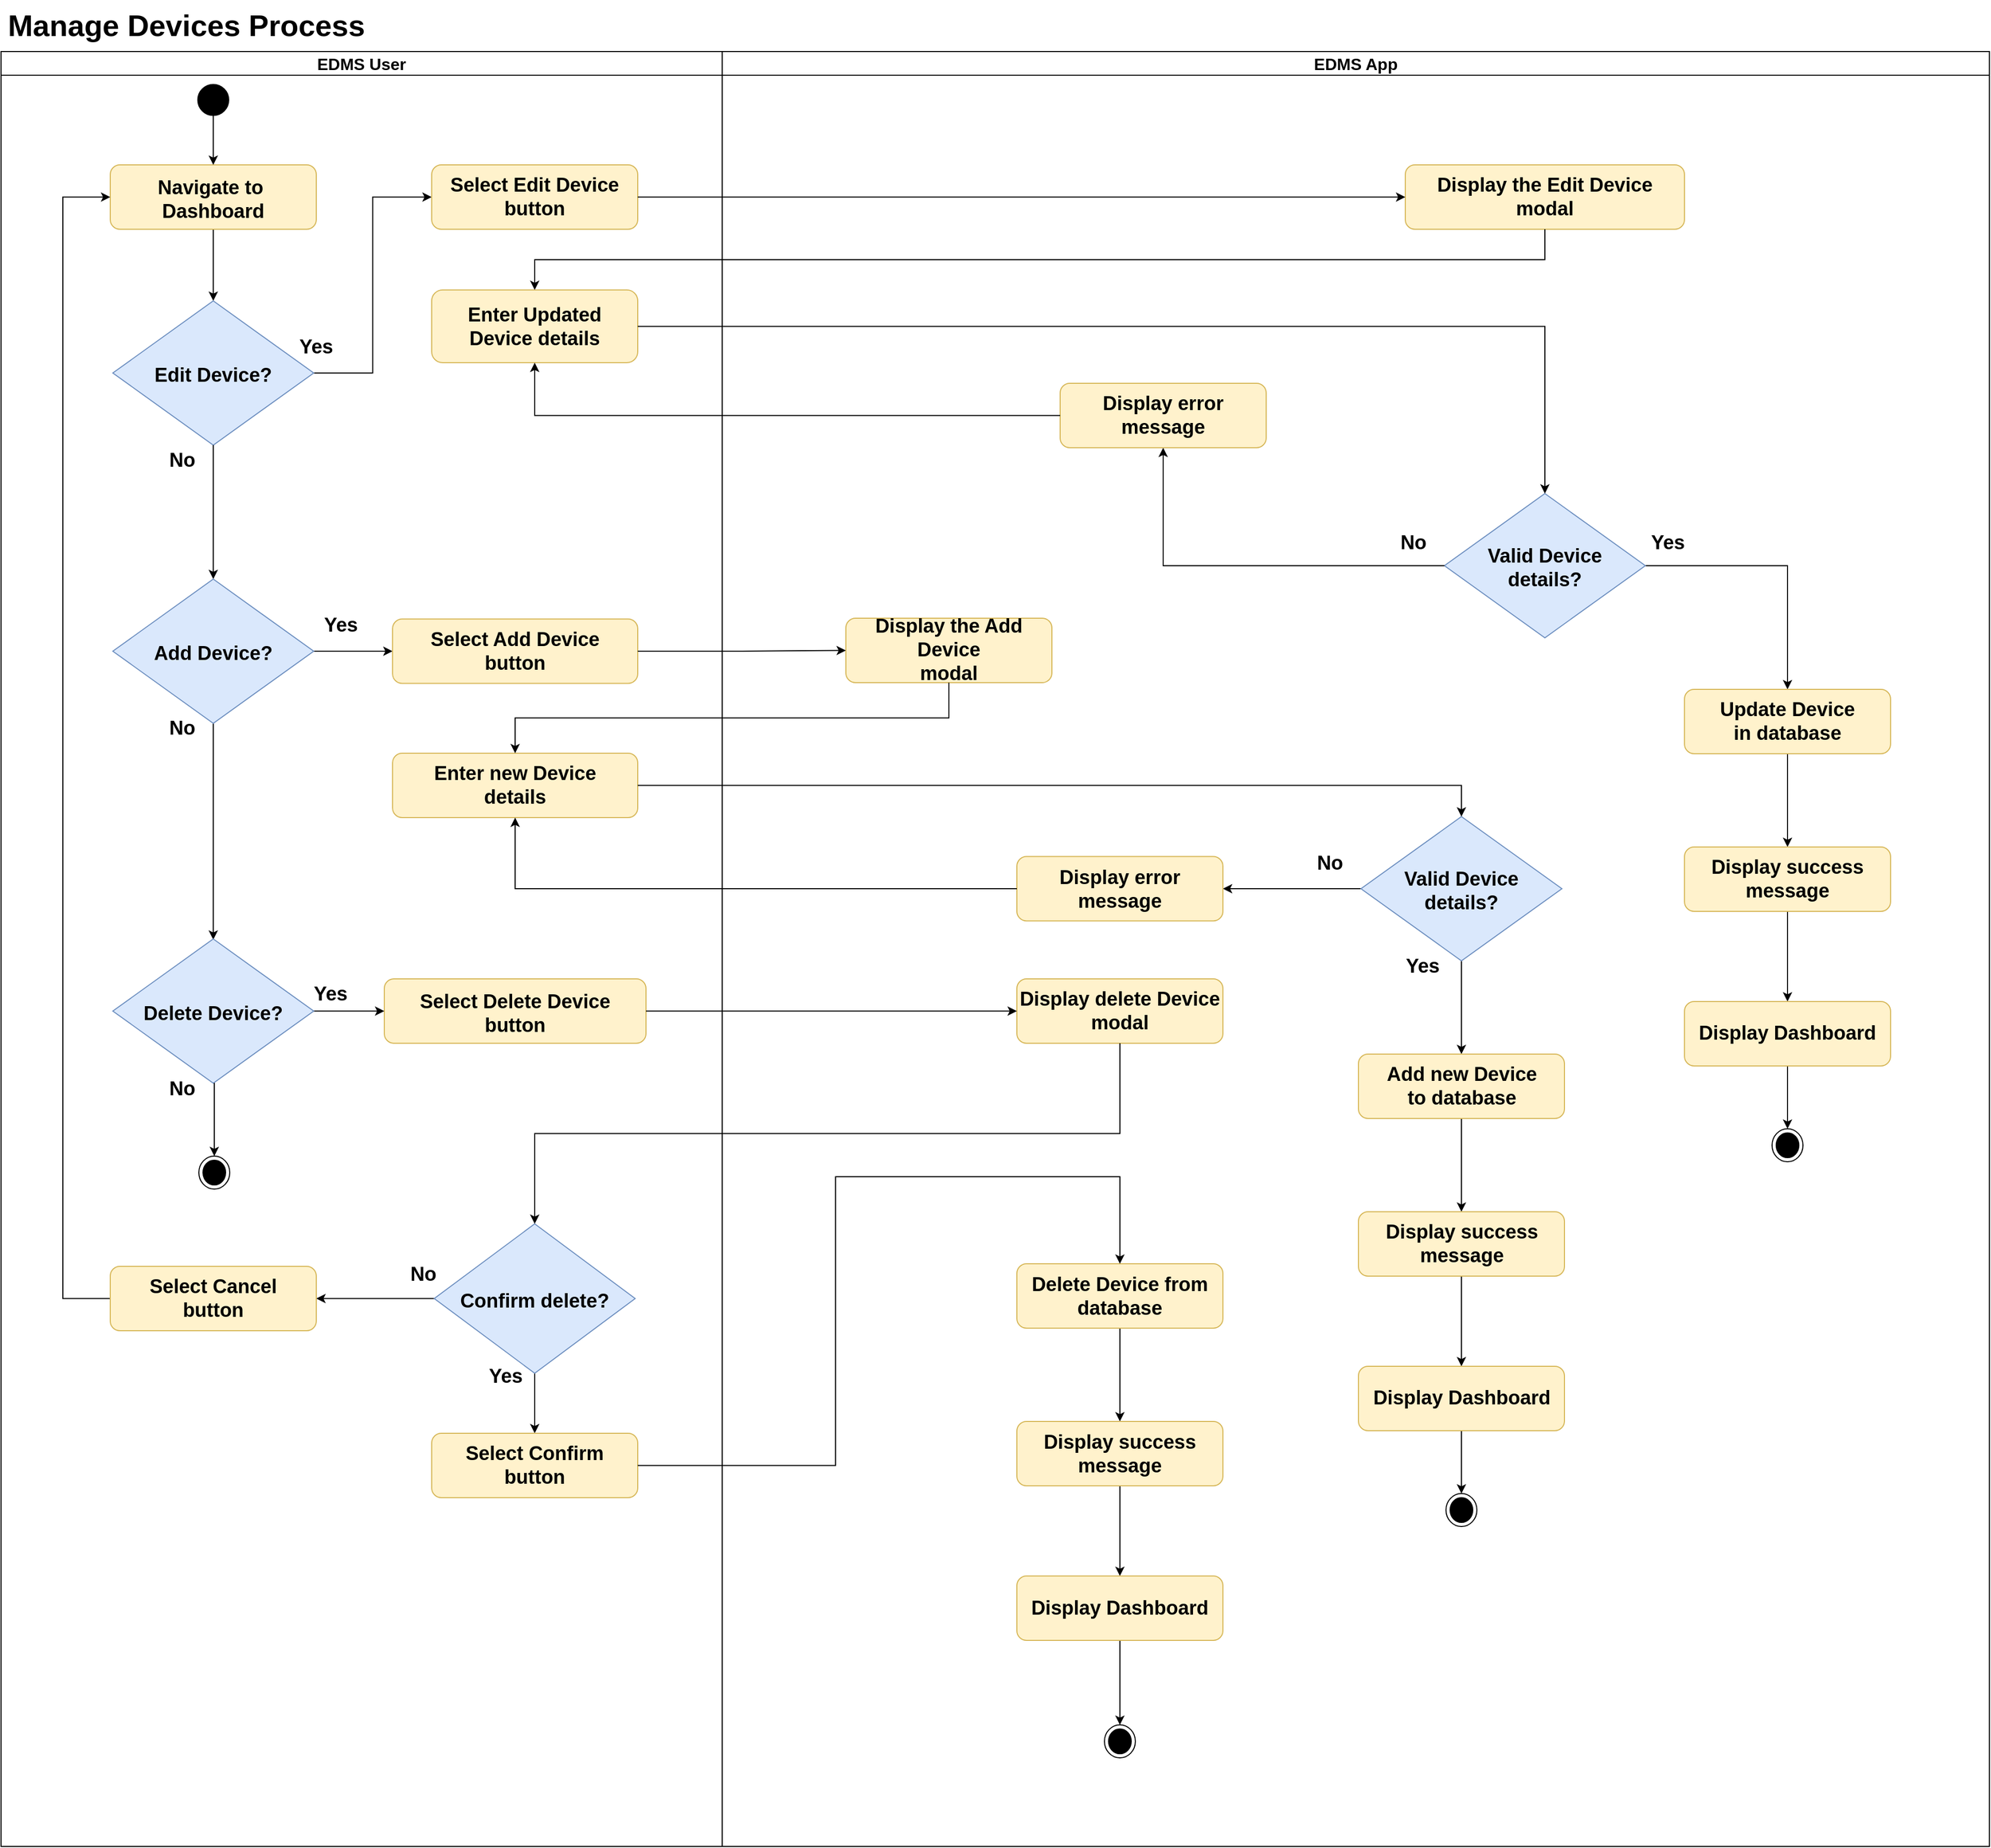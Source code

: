 <mxfile version="24.7.8" pages="2">
  <diagram name="manage_devices" id="ILDC4nfEBjBnQPvJnA1N">
    <mxGraphModel dx="4037" dy="1858" grid="1" gridSize="10" guides="1" tooltips="1" connect="1" arrows="1" fold="1" page="1" pageScale="1" pageWidth="850" pageHeight="1100" math="0" shadow="0">
      <root>
        <mxCell id="0" />
        <mxCell id="1" parent="0" />
        <mxCell id="lIUbMRTAkBy0YjpKBGl3-1" value="EDMS User" style="swimlane;whiteSpace=wrap;fontSize=16;fontStyle=1" parent="1" vertex="1">
          <mxGeometry x="-340" y="128" width="700" height="1742" as="geometry" />
        </mxCell>
        <mxCell id="lIUbMRTAkBy0YjpKBGl3-2" style="edgeStyle=orthogonalEdgeStyle;rounded=0;orthogonalLoop=1;jettySize=auto;html=1;exitX=0.5;exitY=1;exitDx=0;exitDy=0;entryX=0.5;entryY=0;entryDx=0;entryDy=0;fontStyle=1" parent="lIUbMRTAkBy0YjpKBGl3-1" source="lIUbMRTAkBy0YjpKBGl3-3" target="lIUbMRTAkBy0YjpKBGl3-5" edge="1">
          <mxGeometry relative="1" as="geometry" />
        </mxCell>
        <mxCell id="lIUbMRTAkBy0YjpKBGl3-3" value="Navigate to &#xa;Dashboard" style="rounded=1;fontSize=19;fillColor=#fff2cc;strokeColor=#d6b656;fontStyle=1" parent="lIUbMRTAkBy0YjpKBGl3-1" vertex="1">
          <mxGeometry x="106.01" y="110" width="200" height="62.5" as="geometry" />
        </mxCell>
        <mxCell id="lIUbMRTAkBy0YjpKBGl3-4" style="edgeStyle=orthogonalEdgeStyle;rounded=0;orthogonalLoop=1;jettySize=auto;html=1;exitX=1;exitY=0.5;exitDx=0;exitDy=0;entryX=0;entryY=0.5;entryDx=0;entryDy=0;fontStyle=1" parent="lIUbMRTAkBy0YjpKBGl3-1" source="lIUbMRTAkBy0YjpKBGl3-5" target="lIUbMRTAkBy0YjpKBGl3-9" edge="1">
          <mxGeometry relative="1" as="geometry" />
        </mxCell>
        <mxCell id="lIUbMRTAkBy0YjpKBGl3-5" value="Edit Device?" style="rhombus;fontSize=19;fillColor=#dae8fc;strokeColor=#6c8ebf;fontStyle=1" parent="lIUbMRTAkBy0YjpKBGl3-1" vertex="1">
          <mxGeometry x="108.51" y="242" width="195" height="140" as="geometry" />
        </mxCell>
        <mxCell id="lIUbMRTAkBy0YjpKBGl3-6" value="Yes" style="text;html=1;align=center;verticalAlign=middle;whiteSpace=wrap;rounded=0;fontSize=19;fontStyle=1" parent="lIUbMRTAkBy0YjpKBGl3-1" vertex="1">
          <mxGeometry x="276" y="272" width="60" height="30" as="geometry" />
        </mxCell>
        <mxCell id="lIUbMRTAkBy0YjpKBGl3-7" value="Enter Updated&#xa;Device details" style="whiteSpace=wrap;rounded=1;fontSize=19;fillColor=#fff2cc;strokeColor=#d6b656;fontStyle=1" parent="lIUbMRTAkBy0YjpKBGl3-1" vertex="1">
          <mxGeometry x="418" y="231.38" width="200" height="70.62" as="geometry" />
        </mxCell>
        <mxCell id="lIUbMRTAkBy0YjpKBGl3-8" value="No" style="text;html=1;align=center;verticalAlign=middle;whiteSpace=wrap;rounded=0;fontSize=19;fontStyle=1" parent="lIUbMRTAkBy0YjpKBGl3-1" vertex="1">
          <mxGeometry x="146" y="382" width="60" height="30" as="geometry" />
        </mxCell>
        <mxCell id="lIUbMRTAkBy0YjpKBGl3-9" value="Select Edit Device button" style="whiteSpace=wrap;rounded=1;fontSize=19;fillColor=#fff2cc;strokeColor=#d6b656;fontStyle=1" parent="lIUbMRTAkBy0YjpKBGl3-1" vertex="1">
          <mxGeometry x="418" y="110" width="200" height="62.5" as="geometry" />
        </mxCell>
        <mxCell id="lIUbMRTAkBy0YjpKBGl3-10" style="edgeStyle=orthogonalEdgeStyle;rounded=0;orthogonalLoop=1;jettySize=auto;html=1;exitX=0.5;exitY=1;exitDx=0;exitDy=0;entryX=0.5;entryY=0;entryDx=0;entryDy=0;fontStyle=1" parent="lIUbMRTAkBy0YjpKBGl3-1" source="lIUbMRTAkBy0YjpKBGl3-5" target="lIUbMRTAkBy0YjpKBGl3-24" edge="1">
          <mxGeometry relative="1" as="geometry" />
        </mxCell>
        <mxCell id="lIUbMRTAkBy0YjpKBGl3-11" style="edgeStyle=orthogonalEdgeStyle;rounded=0;orthogonalLoop=1;jettySize=auto;html=1;exitX=0.5;exitY=1;exitDx=0;exitDy=0;entryX=0.5;entryY=0;entryDx=0;entryDy=0;fontStyle=1" parent="lIUbMRTAkBy0YjpKBGl3-1" source="lIUbMRTAkBy0YjpKBGl3-13" target="lIUbMRTAkBy0YjpKBGl3-19" edge="1">
          <mxGeometry relative="1" as="geometry">
            <mxPoint x="496" y="966" as="targetPoint" />
          </mxGeometry>
        </mxCell>
        <mxCell id="lIUbMRTAkBy0YjpKBGl3-12" style="edgeStyle=orthogonalEdgeStyle;rounded=0;orthogonalLoop=1;jettySize=auto;html=1;exitX=0;exitY=0.5;exitDx=0;exitDy=0;entryX=1;entryY=0.5;entryDx=0;entryDy=0;" parent="lIUbMRTAkBy0YjpKBGl3-1" source="lIUbMRTAkBy0YjpKBGl3-13" target="lIUbMRTAkBy0YjpKBGl3-21" edge="1">
          <mxGeometry relative="1" as="geometry" />
        </mxCell>
        <mxCell id="lIUbMRTAkBy0YjpKBGl3-13" value="Confirm delete?" style="rhombus;fontSize=19;fillColor=#dae8fc;strokeColor=#6c8ebf;fontStyle=1" parent="lIUbMRTAkBy0YjpKBGl3-1" vertex="1">
          <mxGeometry x="420.5" y="1137.75" width="195" height="145" as="geometry" />
        </mxCell>
        <mxCell id="lIUbMRTAkBy0YjpKBGl3-14" value="Yes" style="text;html=1;strokeColor=none;fillColor=none;align=center;verticalAlign=middle;whiteSpace=wrap;rounded=0;fontSize=19;fontStyle=1" parent="lIUbMRTAkBy0YjpKBGl3-1" vertex="1">
          <mxGeometry x="460" y="1271" width="60" height="30" as="geometry" />
        </mxCell>
        <mxCell id="lIUbMRTAkBy0YjpKBGl3-15" value="No" style="text;html=1;strokeColor=none;fillColor=none;align=center;verticalAlign=middle;whiteSpace=wrap;rounded=0;fontSize=19;fontStyle=1" parent="lIUbMRTAkBy0YjpKBGl3-1" vertex="1">
          <mxGeometry x="380" y="1172" width="60" height="30" as="geometry" />
        </mxCell>
        <mxCell id="lIUbMRTAkBy0YjpKBGl3-16" style="edgeStyle=orthogonalEdgeStyle;rounded=0;orthogonalLoop=1;jettySize=auto;html=1;exitX=0.5;exitY=1;exitDx=0;exitDy=0;entryX=0.5;entryY=0;entryDx=0;entryDy=0;fontStyle=1" parent="lIUbMRTAkBy0YjpKBGl3-1" source="lIUbMRTAkBy0YjpKBGl3-17" target="lIUbMRTAkBy0YjpKBGl3-3" edge="1">
          <mxGeometry relative="1" as="geometry" />
        </mxCell>
        <mxCell id="lIUbMRTAkBy0YjpKBGl3-17" value="" style="ellipse;fillColor=strokeColor;html=1;fontStyle=1" parent="lIUbMRTAkBy0YjpKBGl3-1" vertex="1">
          <mxGeometry x="191" y="32" width="30" height="30" as="geometry" />
        </mxCell>
        <mxCell id="lIUbMRTAkBy0YjpKBGl3-18" value="Select Delete Device&#xa;button" style="rounded=1;fontSize=19;fillColor=#fff2cc;strokeColor=#d6b656;fontStyle=1" parent="lIUbMRTAkBy0YjpKBGl3-1" vertex="1">
          <mxGeometry x="372" y="900" width="254" height="62.5" as="geometry" />
        </mxCell>
        <mxCell id="lIUbMRTAkBy0YjpKBGl3-19" value="Select Confirm button" style="whiteSpace=wrap;rounded=1;fontSize=19;fillColor=#fff2cc;strokeColor=#d6b656;fontStyle=1" parent="lIUbMRTAkBy0YjpKBGl3-1" vertex="1">
          <mxGeometry x="418" y="1341" width="200" height="62.5" as="geometry" />
        </mxCell>
        <mxCell id="lIUbMRTAkBy0YjpKBGl3-20" style="edgeStyle=orthogonalEdgeStyle;rounded=0;orthogonalLoop=1;jettySize=auto;html=1;exitX=0;exitY=0.5;exitDx=0;exitDy=0;entryX=0;entryY=0.5;entryDx=0;entryDy=0;" parent="lIUbMRTAkBy0YjpKBGl3-1" source="lIUbMRTAkBy0YjpKBGl3-21" target="lIUbMRTAkBy0YjpKBGl3-3" edge="1">
          <mxGeometry relative="1" as="geometry">
            <Array as="points">
              <mxPoint x="60" y="1210" />
              <mxPoint x="60" y="142" />
            </Array>
          </mxGeometry>
        </mxCell>
        <mxCell id="lIUbMRTAkBy0YjpKBGl3-21" value="Select Cancel&#xa;button" style="whiteSpace=wrap;rounded=1;fontSize=19;fillColor=#fff2cc;strokeColor=#d6b656;fontStyle=1" parent="lIUbMRTAkBy0YjpKBGl3-1" vertex="1">
          <mxGeometry x="106" y="1179" width="200" height="62.5" as="geometry" />
        </mxCell>
        <mxCell id="lIUbMRTAkBy0YjpKBGl3-22" style="edgeStyle=orthogonalEdgeStyle;rounded=0;orthogonalLoop=1;jettySize=auto;html=1;exitX=0.5;exitY=1;exitDx=0;exitDy=0;" parent="lIUbMRTAkBy0YjpKBGl3-1" source="lIUbMRTAkBy0YjpKBGl3-24" edge="1">
          <mxGeometry relative="1" as="geometry">
            <mxPoint x="206" y="862" as="targetPoint" />
          </mxGeometry>
        </mxCell>
        <mxCell id="lIUbMRTAkBy0YjpKBGl3-23" style="edgeStyle=orthogonalEdgeStyle;rounded=0;orthogonalLoop=1;jettySize=auto;html=1;exitX=1;exitY=0.5;exitDx=0;exitDy=0;" parent="lIUbMRTAkBy0YjpKBGl3-1" source="lIUbMRTAkBy0YjpKBGl3-24" target="lIUbMRTAkBy0YjpKBGl3-27" edge="1">
          <mxGeometry relative="1" as="geometry" />
        </mxCell>
        <mxCell id="lIUbMRTAkBy0YjpKBGl3-24" value="Add Device?" style="rhombus;fontSize=19;fillColor=#dae8fc;strokeColor=#6c8ebf;fontStyle=1" parent="lIUbMRTAkBy0YjpKBGl3-1" vertex="1">
          <mxGeometry x="108.51" y="512" width="195" height="140" as="geometry" />
        </mxCell>
        <mxCell id="lIUbMRTAkBy0YjpKBGl3-25" value="No" style="text;html=1;align=center;verticalAlign=middle;whiteSpace=wrap;rounded=0;fontSize=19;fontStyle=1" parent="lIUbMRTAkBy0YjpKBGl3-1" vertex="1">
          <mxGeometry x="146" y="642" width="60" height="30" as="geometry" />
        </mxCell>
        <mxCell id="lIUbMRTAkBy0YjpKBGl3-26" value="Yes" style="text;html=1;align=center;verticalAlign=middle;whiteSpace=wrap;rounded=0;fontSize=19;fontStyle=1" parent="lIUbMRTAkBy0YjpKBGl3-1" vertex="1">
          <mxGeometry x="300" y="542" width="60" height="30" as="geometry" />
        </mxCell>
        <mxCell id="lIUbMRTAkBy0YjpKBGl3-27" value="Select Add Device&#xa;button" style="whiteSpace=wrap;rounded=1;fontSize=19;fillColor=#fff2cc;strokeColor=#d6b656;fontStyle=1" parent="lIUbMRTAkBy0YjpKBGl3-1" vertex="1">
          <mxGeometry x="380" y="550.75" width="238" height="62.5" as="geometry" />
        </mxCell>
        <mxCell id="lIUbMRTAkBy0YjpKBGl3-28" value="Enter new Device&#xa;details" style="whiteSpace=wrap;rounded=1;fontSize=19;fillColor=#fff2cc;strokeColor=#d6b656;fontStyle=1" parent="lIUbMRTAkBy0YjpKBGl3-1" vertex="1">
          <mxGeometry x="380" y="681" width="238" height="62.5" as="geometry" />
        </mxCell>
        <mxCell id="FXzMKU6uI6NQ77ImAHeM-2" style="edgeStyle=orthogonalEdgeStyle;rounded=0;orthogonalLoop=1;jettySize=auto;html=1;exitX=1;exitY=0.5;exitDx=0;exitDy=0;entryX=0;entryY=0.5;entryDx=0;entryDy=0;" edge="1" parent="lIUbMRTAkBy0YjpKBGl3-1" source="FXzMKU6uI6NQ77ImAHeM-1" target="lIUbMRTAkBy0YjpKBGl3-18">
          <mxGeometry relative="1" as="geometry" />
        </mxCell>
        <mxCell id="FXzMKU6uI6NQ77ImAHeM-1" value="Delete Device?" style="rhombus;fontSize=19;fillColor=#dae8fc;strokeColor=#6c8ebf;fontStyle=1" vertex="1" parent="lIUbMRTAkBy0YjpKBGl3-1">
          <mxGeometry x="108.51" y="861.25" width="195" height="140" as="geometry" />
        </mxCell>
        <mxCell id="FXzMKU6uI6NQ77ImAHeM-3" value="Yes" style="text;html=1;align=center;verticalAlign=middle;whiteSpace=wrap;rounded=0;fontSize=19;fontStyle=1" vertex="1" parent="lIUbMRTAkBy0YjpKBGl3-1">
          <mxGeometry x="290" y="900" width="60" height="30" as="geometry" />
        </mxCell>
        <mxCell id="FXzMKU6uI6NQ77ImAHeM-4" value="No" style="text;html=1;align=center;verticalAlign=middle;whiteSpace=wrap;rounded=0;fontSize=19;fontStyle=1" vertex="1" parent="lIUbMRTAkBy0YjpKBGl3-1">
          <mxGeometry x="146" y="992" width="60" height="30" as="geometry" />
        </mxCell>
        <mxCell id="FXzMKU6uI6NQ77ImAHeM-5" value="" style="ellipse;html=1;shape=endState;fillColor=strokeColor;fontStyle=1" vertex="1" parent="lIUbMRTAkBy0YjpKBGl3-1">
          <mxGeometry x="192.01" y="1072" width="30" height="32" as="geometry" />
        </mxCell>
        <mxCell id="FXzMKU6uI6NQ77ImAHeM-6" style="edgeStyle=orthogonalEdgeStyle;rounded=0;orthogonalLoop=1;jettySize=auto;html=1;entryX=0.5;entryY=0;entryDx=0;entryDy=0;" edge="1" parent="lIUbMRTAkBy0YjpKBGl3-1" target="FXzMKU6uI6NQ77ImAHeM-5">
          <mxGeometry relative="1" as="geometry">
            <mxPoint x="207" y="1001" as="sourcePoint" />
            <Array as="points">
              <mxPoint x="207" y="1062" />
            </Array>
          </mxGeometry>
        </mxCell>
        <mxCell id="lIUbMRTAkBy0YjpKBGl3-29" value="EDMS App" style="swimlane;whiteSpace=wrap;fontSize=16;fontStyle=1" parent="1" vertex="1">
          <mxGeometry x="360" y="128" width="1230" height="1742" as="geometry" />
        </mxCell>
        <mxCell id="lIUbMRTAkBy0YjpKBGl3-30" style="edgeStyle=orthogonalEdgeStyle;rounded=0;orthogonalLoop=1;jettySize=auto;html=1;exitX=1;exitY=0.5;exitDx=0;exitDy=0;entryX=0.75;entryY=0;entryDx=0;entryDy=0;" parent="lIUbMRTAkBy0YjpKBGl3-29" edge="1">
          <mxGeometry relative="1" as="geometry">
            <mxPoint x="212.75" y="696" as="sourcePoint" />
          </mxGeometry>
        </mxCell>
        <mxCell id="lIUbMRTAkBy0YjpKBGl3-31" style="edgeStyle=orthogonalEdgeStyle;rounded=0;orthogonalLoop=1;jettySize=auto;html=1;exitX=0;exitY=0.5;exitDx=0;exitDy=0;entryX=0.25;entryY=0;entryDx=0;entryDy=0;" parent="lIUbMRTAkBy0YjpKBGl3-29" edge="1">
          <mxGeometry relative="1" as="geometry">
            <mxPoint x="76.75" y="696" as="sourcePoint" />
          </mxGeometry>
        </mxCell>
        <mxCell id="lIUbMRTAkBy0YjpKBGl3-32" style="edgeStyle=orthogonalEdgeStyle;rounded=0;orthogonalLoop=1;jettySize=auto;html=1;entryX=0.5;entryY=0;entryDx=0;entryDy=0;exitX=1;exitY=0.5;exitDx=0;exitDy=0;fontSize=16;fontStyle=1" parent="lIUbMRTAkBy0YjpKBGl3-29" source="lIUbMRTAkBy0YjpKBGl3-34" target="lIUbMRTAkBy0YjpKBGl3-48" edge="1">
          <mxGeometry relative="1" as="geometry">
            <mxPoint x="746" y="619" as="targetPoint" />
            <mxPoint x="531.5" y="352" as="sourcePoint" />
          </mxGeometry>
        </mxCell>
        <mxCell id="lIUbMRTAkBy0YjpKBGl3-33" value="Display the Edit Device&#xa;modal" style="whiteSpace=wrap;rounded=1;fontSize=19;fillColor=#fff2cc;strokeColor=#d6b656;fontStyle=1" parent="lIUbMRTAkBy0YjpKBGl3-29" vertex="1">
          <mxGeometry x="663" y="110" width="271" height="62.5" as="geometry" />
        </mxCell>
        <mxCell id="lIUbMRTAkBy0YjpKBGl3-34" value="Valid Device&#xa;details?" style="rhombus;fontSize=19;fillColor=#dae8fc;strokeColor=#6c8ebf;fontStyle=1" parent="lIUbMRTAkBy0YjpKBGl3-29" vertex="1">
          <mxGeometry x="701" y="429" width="195" height="140" as="geometry" />
        </mxCell>
        <mxCell id="lIUbMRTAkBy0YjpKBGl3-35" style="edgeStyle=orthogonalEdgeStyle;rounded=0;orthogonalLoop=1;jettySize=auto;html=1;exitX=0;exitY=0.5;exitDx=0;exitDy=0;fontSize=16;fontStyle=1" parent="lIUbMRTAkBy0YjpKBGl3-29" source="lIUbMRTAkBy0YjpKBGl3-34" target="lIUbMRTAkBy0YjpKBGl3-38" edge="1">
          <mxGeometry relative="1" as="geometry">
            <mxPoint x="341" y="572" as="targetPoint" />
            <mxPoint x="421" y="582" as="sourcePoint" />
          </mxGeometry>
        </mxCell>
        <mxCell id="lIUbMRTAkBy0YjpKBGl3-36" value="No" style="text;html=1;strokeColor=none;fillColor=none;align=center;verticalAlign=middle;whiteSpace=wrap;rounded=0;fontSize=19;fontStyle=1" parent="lIUbMRTAkBy0YjpKBGl3-29" vertex="1">
          <mxGeometry x="641" y="462" width="60" height="30" as="geometry" />
        </mxCell>
        <mxCell id="lIUbMRTAkBy0YjpKBGl3-37" style="edgeStyle=orthogonalEdgeStyle;rounded=0;orthogonalLoop=1;jettySize=auto;html=1;exitX=0.5;exitY=1;exitDx=0;exitDy=0;entryX=0.5;entryY=0;entryDx=0;entryDy=0;" parent="lIUbMRTAkBy0YjpKBGl3-29" edge="1">
          <mxGeometry relative="1" as="geometry">
            <mxPoint x="500" y="681.5" as="sourcePoint" />
          </mxGeometry>
        </mxCell>
        <mxCell id="lIUbMRTAkBy0YjpKBGl3-38" value="Display error message" style="whiteSpace=wrap;rounded=1;fontSize=19;fillColor=#fff2cc;strokeColor=#d6b656;fontStyle=1" parent="lIUbMRTAkBy0YjpKBGl3-29" vertex="1">
          <mxGeometry x="328" y="322" width="200" height="62.5" as="geometry" />
        </mxCell>
        <mxCell id="lIUbMRTAkBy0YjpKBGl3-39" style="edgeStyle=orthogonalEdgeStyle;rounded=0;orthogonalLoop=1;jettySize=auto;html=1;exitX=0.5;exitY=1;exitDx=0;exitDy=0;entryX=0.5;entryY=0;entryDx=0;entryDy=0;" parent="lIUbMRTAkBy0YjpKBGl3-29" source="lIUbMRTAkBy0YjpKBGl3-40" target="lIUbMRTAkBy0YjpKBGl3-44" edge="1">
          <mxGeometry relative="1" as="geometry" />
        </mxCell>
        <mxCell id="lIUbMRTAkBy0YjpKBGl3-40" value="Delete Device from&#xa;database" style="whiteSpace=wrap;rounded=1;fontSize=19;fillColor=#fff2cc;strokeColor=#d6b656;fontStyle=1" parent="lIUbMRTAkBy0YjpKBGl3-29" vertex="1">
          <mxGeometry x="286" y="1176.5" width="200" height="62.5" as="geometry" />
        </mxCell>
        <mxCell id="lIUbMRTAkBy0YjpKBGl3-41" value="Display delete Device&#xa;modal" style="whiteSpace=wrap;rounded=1;fontSize=19;fillColor=#fff2cc;strokeColor=#d6b656;fontStyle=1" parent="lIUbMRTAkBy0YjpKBGl3-29" vertex="1">
          <mxGeometry x="286" y="900" width="200" height="62.5" as="geometry" />
        </mxCell>
        <mxCell id="lIUbMRTAkBy0YjpKBGl3-42" style="edgeStyle=orthogonalEdgeStyle;rounded=0;orthogonalLoop=1;jettySize=auto;html=1;exitX=0.5;exitY=1;exitDx=0;exitDy=0;entryX=0.5;entryY=0;entryDx=0;entryDy=0;fontStyle=1" parent="lIUbMRTAkBy0YjpKBGl3-29" source="lIUbMRTAkBy0YjpKBGl3-46" target="lIUbMRTAkBy0YjpKBGl3-45" edge="1">
          <mxGeometry relative="1" as="geometry">
            <mxPoint x="368.279" y="1552" as="targetPoint" />
            <mxPoint x="386" y="1522" as="sourcePoint" />
          </mxGeometry>
        </mxCell>
        <mxCell id="lIUbMRTAkBy0YjpKBGl3-43" style="edgeStyle=orthogonalEdgeStyle;rounded=0;orthogonalLoop=1;jettySize=auto;html=1;exitX=0.5;exitY=1;exitDx=0;exitDy=0;" parent="lIUbMRTAkBy0YjpKBGl3-29" source="lIUbMRTAkBy0YjpKBGl3-44" target="lIUbMRTAkBy0YjpKBGl3-46" edge="1">
          <mxGeometry relative="1" as="geometry" />
        </mxCell>
        <mxCell id="lIUbMRTAkBy0YjpKBGl3-44" value="Display success&#xa;message" style="whiteSpace=wrap;rounded=1;fontSize=19;fillColor=#fff2cc;strokeColor=#d6b656;fontStyle=1" parent="lIUbMRTAkBy0YjpKBGl3-29" vertex="1">
          <mxGeometry x="286" y="1329.5" width="200" height="62.5" as="geometry" />
        </mxCell>
        <mxCell id="lIUbMRTAkBy0YjpKBGl3-45" value="" style="ellipse;html=1;shape=endState;fillColor=strokeColor;fontStyle=1" parent="lIUbMRTAkBy0YjpKBGl3-29" vertex="1">
          <mxGeometry x="371" y="1624" width="30" height="32" as="geometry" />
        </mxCell>
        <mxCell id="lIUbMRTAkBy0YjpKBGl3-46" value="Display Dashboard" style="whiteSpace=wrap;rounded=1;fontSize=19;fillColor=#fff2cc;strokeColor=#d6b656;fontStyle=1" parent="lIUbMRTAkBy0YjpKBGl3-29" vertex="1">
          <mxGeometry x="286" y="1479.5" width="200" height="62.5" as="geometry" />
        </mxCell>
        <mxCell id="lIUbMRTAkBy0YjpKBGl3-47" style="edgeStyle=orthogonalEdgeStyle;rounded=0;orthogonalLoop=1;jettySize=auto;html=1;exitX=0.5;exitY=1;exitDx=0;exitDy=0;entryX=0.5;entryY=0;entryDx=0;entryDy=0;" parent="lIUbMRTAkBy0YjpKBGl3-29" source="lIUbMRTAkBy0YjpKBGl3-48" target="lIUbMRTAkBy0YjpKBGl3-51" edge="1">
          <mxGeometry relative="1" as="geometry" />
        </mxCell>
        <mxCell id="lIUbMRTAkBy0YjpKBGl3-48" value="Update Device&#xa;in database" style="whiteSpace=wrap;rounded=1;fontSize=19;fillColor=#fff2cc;strokeColor=#d6b656;fontStyle=1" parent="lIUbMRTAkBy0YjpKBGl3-29" vertex="1">
          <mxGeometry x="934" y="619" width="200" height="62.5" as="geometry" />
        </mxCell>
        <mxCell id="lIUbMRTAkBy0YjpKBGl3-49" style="edgeStyle=orthogonalEdgeStyle;rounded=0;orthogonalLoop=1;jettySize=auto;html=1;exitX=0.5;exitY=1;exitDx=0;exitDy=0;entryX=0.5;entryY=0;entryDx=0;entryDy=0;fontStyle=1" parent="lIUbMRTAkBy0YjpKBGl3-29" source="lIUbMRTAkBy0YjpKBGl3-53" target="lIUbMRTAkBy0YjpKBGl3-52" edge="1">
          <mxGeometry relative="1" as="geometry">
            <mxPoint x="728.279" y="1022" as="targetPoint" />
            <mxPoint x="746" y="992" as="sourcePoint" />
          </mxGeometry>
        </mxCell>
        <mxCell id="lIUbMRTAkBy0YjpKBGl3-50" style="edgeStyle=orthogonalEdgeStyle;rounded=0;orthogonalLoop=1;jettySize=auto;html=1;exitX=0.5;exitY=1;exitDx=0;exitDy=0;" parent="lIUbMRTAkBy0YjpKBGl3-29" source="lIUbMRTAkBy0YjpKBGl3-51" target="lIUbMRTAkBy0YjpKBGl3-53" edge="1">
          <mxGeometry relative="1" as="geometry" />
        </mxCell>
        <mxCell id="lIUbMRTAkBy0YjpKBGl3-51" value="Display success&#xa;message" style="whiteSpace=wrap;rounded=1;fontSize=19;fillColor=#fff2cc;strokeColor=#d6b656;fontStyle=1" parent="lIUbMRTAkBy0YjpKBGl3-29" vertex="1">
          <mxGeometry x="934" y="772" width="200" height="62.5" as="geometry" />
        </mxCell>
        <mxCell id="lIUbMRTAkBy0YjpKBGl3-52" value="" style="ellipse;html=1;shape=endState;fillColor=strokeColor;fontStyle=1" parent="lIUbMRTAkBy0YjpKBGl3-29" vertex="1">
          <mxGeometry x="1019" y="1045.5" width="30" height="32" as="geometry" />
        </mxCell>
        <mxCell id="lIUbMRTAkBy0YjpKBGl3-53" value="Display Dashboard" style="whiteSpace=wrap;rounded=1;fontSize=19;fillColor=#fff2cc;strokeColor=#d6b656;fontStyle=1" parent="lIUbMRTAkBy0YjpKBGl3-29" vertex="1">
          <mxGeometry x="934" y="922" width="200" height="62.5" as="geometry" />
        </mxCell>
        <mxCell id="lIUbMRTAkBy0YjpKBGl3-54" value="Yes" style="text;html=1;strokeColor=none;fillColor=none;align=center;verticalAlign=middle;whiteSpace=wrap;rounded=0;fontSize=19;fontStyle=1" parent="lIUbMRTAkBy0YjpKBGl3-29" vertex="1">
          <mxGeometry x="888" y="462" width="60" height="30" as="geometry" />
        </mxCell>
        <mxCell id="lIUbMRTAkBy0YjpKBGl3-55" value="Display the Add Device&#xa;modal" style="whiteSpace=wrap;rounded=1;fontSize=19;fillColor=#fff2cc;strokeColor=#d6b656;fontStyle=1" parent="lIUbMRTAkBy0YjpKBGl3-29" vertex="1">
          <mxGeometry x="120" y="550" width="200" height="62.5" as="geometry" />
        </mxCell>
        <mxCell id="lIUbMRTAkBy0YjpKBGl3-56" style="edgeStyle=orthogonalEdgeStyle;rounded=0;orthogonalLoop=1;jettySize=auto;html=1;exitX=0;exitY=0.5;exitDx=0;exitDy=0;entryX=1;entryY=0.5;entryDx=0;entryDy=0;" parent="lIUbMRTAkBy0YjpKBGl3-29" source="lIUbMRTAkBy0YjpKBGl3-58" target="lIUbMRTAkBy0YjpKBGl3-68" edge="1">
          <mxGeometry relative="1" as="geometry" />
        </mxCell>
        <mxCell id="lIUbMRTAkBy0YjpKBGl3-57" style="edgeStyle=orthogonalEdgeStyle;rounded=0;orthogonalLoop=1;jettySize=auto;html=1;exitX=0.5;exitY=1;exitDx=0;exitDy=0;entryX=0.5;entryY=0;entryDx=0;entryDy=0;" parent="lIUbMRTAkBy0YjpKBGl3-29" source="lIUbMRTAkBy0YjpKBGl3-58" target="lIUbMRTAkBy0YjpKBGl3-61" edge="1">
          <mxGeometry relative="1" as="geometry" />
        </mxCell>
        <mxCell id="lIUbMRTAkBy0YjpKBGl3-58" value="Valid Device&#xa;details?" style="rhombus;fontSize=19;fillColor=#dae8fc;strokeColor=#6c8ebf;fontStyle=1" parent="lIUbMRTAkBy0YjpKBGl3-29" vertex="1">
          <mxGeometry x="620" y="742.5" width="195" height="140" as="geometry" />
        </mxCell>
        <mxCell id="lIUbMRTAkBy0YjpKBGl3-59" value="No" style="text;html=1;strokeColor=none;fillColor=none;align=center;verticalAlign=middle;whiteSpace=wrap;rounded=0;fontSize=19;fontStyle=1" parent="lIUbMRTAkBy0YjpKBGl3-29" vertex="1">
          <mxGeometry x="560" y="773" width="60" height="30" as="geometry" />
        </mxCell>
        <mxCell id="lIUbMRTAkBy0YjpKBGl3-60" style="edgeStyle=orthogonalEdgeStyle;rounded=0;orthogonalLoop=1;jettySize=auto;html=1;exitX=0.5;exitY=1;exitDx=0;exitDy=0;entryX=0.5;entryY=0;entryDx=0;entryDy=0;" parent="lIUbMRTAkBy0YjpKBGl3-29" source="lIUbMRTAkBy0YjpKBGl3-61" target="lIUbMRTAkBy0YjpKBGl3-63" edge="1">
          <mxGeometry relative="1" as="geometry" />
        </mxCell>
        <mxCell id="lIUbMRTAkBy0YjpKBGl3-61" value="Add new Device&#xa;to database" style="whiteSpace=wrap;rounded=1;fontSize=19;fillColor=#fff2cc;strokeColor=#d6b656;fontStyle=1" parent="lIUbMRTAkBy0YjpKBGl3-29" vertex="1">
          <mxGeometry x="617.5" y="973" width="200" height="62.5" as="geometry" />
        </mxCell>
        <mxCell id="lIUbMRTAkBy0YjpKBGl3-62" style="edgeStyle=orthogonalEdgeStyle;rounded=0;orthogonalLoop=1;jettySize=auto;html=1;exitX=0.5;exitY=1;exitDx=0;exitDy=0;entryX=0.5;entryY=0;entryDx=0;entryDy=0;" parent="lIUbMRTAkBy0YjpKBGl3-29" source="lIUbMRTAkBy0YjpKBGl3-63" target="lIUbMRTAkBy0YjpKBGl3-66" edge="1">
          <mxGeometry relative="1" as="geometry" />
        </mxCell>
        <mxCell id="lIUbMRTAkBy0YjpKBGl3-63" value="Display success&#xa;message" style="whiteSpace=wrap;rounded=1;fontSize=19;fillColor=#fff2cc;strokeColor=#d6b656;fontStyle=1" parent="lIUbMRTAkBy0YjpKBGl3-29" vertex="1">
          <mxGeometry x="617.5" y="1126" width="200" height="62.5" as="geometry" />
        </mxCell>
        <mxCell id="lIUbMRTAkBy0YjpKBGl3-64" value="" style="ellipse;html=1;shape=endState;fillColor=strokeColor;fontStyle=1" parent="lIUbMRTAkBy0YjpKBGl3-29" vertex="1">
          <mxGeometry x="702.5" y="1399.5" width="30" height="32" as="geometry" />
        </mxCell>
        <mxCell id="lIUbMRTAkBy0YjpKBGl3-65" style="edgeStyle=orthogonalEdgeStyle;rounded=0;orthogonalLoop=1;jettySize=auto;html=1;exitX=0.5;exitY=1;exitDx=0;exitDy=0;entryX=0.5;entryY=0;entryDx=0;entryDy=0;" parent="lIUbMRTAkBy0YjpKBGl3-29" source="lIUbMRTAkBy0YjpKBGl3-66" target="lIUbMRTAkBy0YjpKBGl3-64" edge="1">
          <mxGeometry relative="1" as="geometry" />
        </mxCell>
        <mxCell id="lIUbMRTAkBy0YjpKBGl3-66" value="Display Dashboard" style="whiteSpace=wrap;rounded=1;fontSize=19;fillColor=#fff2cc;strokeColor=#d6b656;fontStyle=1" parent="lIUbMRTAkBy0YjpKBGl3-29" vertex="1">
          <mxGeometry x="617.5" y="1276" width="200" height="62.5" as="geometry" />
        </mxCell>
        <mxCell id="lIUbMRTAkBy0YjpKBGl3-67" value="Yes" style="text;html=1;strokeColor=none;fillColor=none;align=center;verticalAlign=middle;whiteSpace=wrap;rounded=0;fontSize=19;fontStyle=1" parent="lIUbMRTAkBy0YjpKBGl3-29" vertex="1">
          <mxGeometry x="650" y="873" width="60" height="30" as="geometry" />
        </mxCell>
        <mxCell id="lIUbMRTAkBy0YjpKBGl3-68" value="Display error&#xa;message" style="whiteSpace=wrap;rounded=1;fontSize=19;fillColor=#fff2cc;strokeColor=#d6b656;fontStyle=1" parent="lIUbMRTAkBy0YjpKBGl3-29" vertex="1">
          <mxGeometry x="286" y="781.25" width="200" height="62.5" as="geometry" />
        </mxCell>
        <mxCell id="lIUbMRTAkBy0YjpKBGl3-69" value="Manage Devices Process" style="text;html=1;align=center;verticalAlign=middle;whiteSpace=wrap;rounded=0;fontSize=29;fontStyle=1" parent="1" vertex="1">
          <mxGeometry x="-340" y="78" width="360" height="50" as="geometry" />
        </mxCell>
        <mxCell id="lIUbMRTAkBy0YjpKBGl3-70" style="edgeStyle=orthogonalEdgeStyle;rounded=0;orthogonalLoop=1;jettySize=auto;html=1;exitX=0.5;exitY=1;exitDx=0;exitDy=0;entryX=0.5;entryY=0;entryDx=0;entryDy=0;fontStyle=1" parent="1" source="lIUbMRTAkBy0YjpKBGl3-33" target="lIUbMRTAkBy0YjpKBGl3-7" edge="1">
          <mxGeometry relative="1" as="geometry">
            <mxPoint x="290" y="400" as="targetPoint" />
            <Array as="points">
              <mxPoint x="1159" y="330" />
              <mxPoint x="178" y="330" />
            </Array>
          </mxGeometry>
        </mxCell>
        <mxCell id="lIUbMRTAkBy0YjpKBGl3-71" style="edgeStyle=orthogonalEdgeStyle;rounded=0;orthogonalLoop=1;jettySize=auto;html=1;exitX=1;exitY=0.5;exitDx=0;exitDy=0;entryX=0;entryY=0.5;entryDx=0;entryDy=0;fontStyle=1" parent="1" source="lIUbMRTAkBy0YjpKBGl3-9" target="lIUbMRTAkBy0YjpKBGl3-33" edge="1">
          <mxGeometry relative="1" as="geometry" />
        </mxCell>
        <mxCell id="lIUbMRTAkBy0YjpKBGl3-72" style="edgeStyle=orthogonalEdgeStyle;rounded=0;orthogonalLoop=1;jettySize=auto;html=1;exitX=1;exitY=0.5;exitDx=0;exitDy=0;entryX=0;entryY=0.5;entryDx=0;entryDy=0;" parent="1" source="lIUbMRTAkBy0YjpKBGl3-18" target="lIUbMRTAkBy0YjpKBGl3-41" edge="1">
          <mxGeometry relative="1" as="geometry" />
        </mxCell>
        <mxCell id="lIUbMRTAkBy0YjpKBGl3-73" style="edgeStyle=orthogonalEdgeStyle;rounded=0;orthogonalLoop=1;jettySize=auto;html=1;exitX=0.5;exitY=1;exitDx=0;exitDy=0;entryX=0.5;entryY=0;entryDx=0;entryDy=0;" parent="1" source="lIUbMRTAkBy0YjpKBGl3-41" target="lIUbMRTAkBy0YjpKBGl3-13" edge="1">
          <mxGeometry relative="1" as="geometry" />
        </mxCell>
        <mxCell id="lIUbMRTAkBy0YjpKBGl3-74" style="edgeStyle=orthogonalEdgeStyle;rounded=0;orthogonalLoop=1;jettySize=auto;html=1;exitX=1;exitY=0.5;exitDx=0;exitDy=0;" parent="1" source="lIUbMRTAkBy0YjpKBGl3-19" target="lIUbMRTAkBy0YjpKBGl3-40" edge="1">
          <mxGeometry relative="1" as="geometry">
            <Array as="points">
              <mxPoint x="470" y="1500" />
              <mxPoint x="470" y="1220" />
              <mxPoint x="746" y="1220" />
            </Array>
          </mxGeometry>
        </mxCell>
        <mxCell id="lIUbMRTAkBy0YjpKBGl3-75" style="edgeStyle=orthogonalEdgeStyle;rounded=0;orthogonalLoop=1;jettySize=auto;html=1;exitX=0;exitY=0.5;exitDx=0;exitDy=0;entryX=0.5;entryY=1;entryDx=0;entryDy=0;" parent="1" source="lIUbMRTAkBy0YjpKBGl3-38" target="lIUbMRTAkBy0YjpKBGl3-7" edge="1">
          <mxGeometry relative="1" as="geometry" />
        </mxCell>
        <mxCell id="lIUbMRTAkBy0YjpKBGl3-76" style="edgeStyle=orthogonalEdgeStyle;rounded=0;orthogonalLoop=1;jettySize=auto;html=1;exitX=1;exitY=0.5;exitDx=0;exitDy=0;entryX=0;entryY=0.5;entryDx=0;entryDy=0;" parent="1" source="lIUbMRTAkBy0YjpKBGl3-27" target="lIUbMRTAkBy0YjpKBGl3-55" edge="1">
          <mxGeometry relative="1" as="geometry" />
        </mxCell>
        <mxCell id="lIUbMRTAkBy0YjpKBGl3-77" style="edgeStyle=orthogonalEdgeStyle;rounded=0;orthogonalLoop=1;jettySize=auto;html=1;exitX=0.5;exitY=1;exitDx=0;exitDy=0;entryX=0.5;entryY=0;entryDx=0;entryDy=0;" parent="1" source="lIUbMRTAkBy0YjpKBGl3-55" target="lIUbMRTAkBy0YjpKBGl3-28" edge="1">
          <mxGeometry relative="1" as="geometry" />
        </mxCell>
        <mxCell id="lIUbMRTAkBy0YjpKBGl3-78" style="edgeStyle=orthogonalEdgeStyle;rounded=0;orthogonalLoop=1;jettySize=auto;html=1;exitX=1;exitY=0.5;exitDx=0;exitDy=0;entryX=0.5;entryY=0;entryDx=0;entryDy=0;" parent="1" source="lIUbMRTAkBy0YjpKBGl3-28" target="lIUbMRTAkBy0YjpKBGl3-58" edge="1">
          <mxGeometry relative="1" as="geometry" />
        </mxCell>
        <mxCell id="lIUbMRTAkBy0YjpKBGl3-79" style="edgeStyle=orthogonalEdgeStyle;rounded=0;orthogonalLoop=1;jettySize=auto;html=1;exitX=0;exitY=0.5;exitDx=0;exitDy=0;entryX=0.5;entryY=1;entryDx=0;entryDy=0;" parent="1" source="lIUbMRTAkBy0YjpKBGl3-68" target="lIUbMRTAkBy0YjpKBGl3-28" edge="1">
          <mxGeometry relative="1" as="geometry" />
        </mxCell>
        <mxCell id="lIUbMRTAkBy0YjpKBGl3-80" style="edgeStyle=orthogonalEdgeStyle;rounded=0;orthogonalLoop=1;jettySize=auto;html=1;exitX=1;exitY=0.5;exitDx=0;exitDy=0;entryX=0.5;entryY=0;entryDx=0;entryDy=0;" parent="1" source="lIUbMRTAkBy0YjpKBGl3-7" target="lIUbMRTAkBy0YjpKBGl3-34" edge="1">
          <mxGeometry relative="1" as="geometry" />
        </mxCell>
      </root>
    </mxGraphModel>
  </diagram>
  <diagram id="IObe9vUOl9sqenP7rIwa" name="search, sort, filter devices">
    <mxGraphModel dx="3292" dy="1434" grid="1" gridSize="10" guides="1" tooltips="1" connect="1" arrows="1" fold="1" page="1" pageScale="1" pageWidth="850" pageHeight="1100" math="0" shadow="0">
      <root>
        <mxCell id="0" />
        <mxCell id="1" parent="0" />
        <mxCell id="aK-g2HT-L3vT9YYnwIVH-1" value="EDMS User" style="swimlane;whiteSpace=wrap;fontSize=16;fontStyle=1" parent="1" vertex="1">
          <mxGeometry x="-340" y="128" width="760" height="1742" as="geometry" />
        </mxCell>
        <mxCell id="aK-g2HT-L3vT9YYnwIVH-2" style="edgeStyle=orthogonalEdgeStyle;rounded=0;orthogonalLoop=1;jettySize=auto;html=1;exitX=0.5;exitY=1;exitDx=0;exitDy=0;entryX=0.5;entryY=0;entryDx=0;entryDy=0;fontStyle=1" parent="aK-g2HT-L3vT9YYnwIVH-1" source="aK-g2HT-L3vT9YYnwIVH-3" target="aK-g2HT-L3vT9YYnwIVH-5" edge="1">
          <mxGeometry relative="1" as="geometry" />
        </mxCell>
        <mxCell id="aK-g2HT-L3vT9YYnwIVH-3" value="Navigate to &#xa;Dashboard" style="rounded=1;fontSize=19;fillColor=#fff2cc;strokeColor=#d6b656;fontStyle=1" parent="aK-g2HT-L3vT9YYnwIVH-1" vertex="1">
          <mxGeometry x="106.01" y="110" width="200" height="62.5" as="geometry" />
        </mxCell>
        <mxCell id="aK-g2HT-L3vT9YYnwIVH-4" style="edgeStyle=orthogonalEdgeStyle;rounded=0;orthogonalLoop=1;jettySize=auto;html=1;exitX=1;exitY=0.5;exitDx=0;exitDy=0;entryX=0;entryY=0.5;entryDx=0;entryDy=0;fontStyle=1" parent="aK-g2HT-L3vT9YYnwIVH-1" source="aK-g2HT-L3vT9YYnwIVH-5" target="aK-g2HT-L3vT9YYnwIVH-9" edge="1">
          <mxGeometry relative="1" as="geometry" />
        </mxCell>
        <mxCell id="aK-g2HT-L3vT9YYnwIVH-5" value="Search Devices?" style="rhombus;fontSize=19;fillColor=#dae8fc;strokeColor=#6c8ebf;fontStyle=1" parent="aK-g2HT-L3vT9YYnwIVH-1" vertex="1">
          <mxGeometry x="108.51" y="242" width="195" height="140" as="geometry" />
        </mxCell>
        <mxCell id="aK-g2HT-L3vT9YYnwIVH-6" value="Yes" style="text;html=1;align=center;verticalAlign=middle;whiteSpace=wrap;rounded=0;fontSize=19;fontStyle=1" parent="aK-g2HT-L3vT9YYnwIVH-1" vertex="1">
          <mxGeometry x="290" y="281" width="60" height="30" as="geometry" />
        </mxCell>
        <mxCell id="aK-g2HT-L3vT9YYnwIVH-7" value="Select search button" style="whiteSpace=wrap;rounded=1;fontSize=19;fillColor=#fff2cc;strokeColor=#d6b656;fontStyle=1" parent="aK-g2HT-L3vT9YYnwIVH-1" vertex="1">
          <mxGeometry x="418" y="402.38" width="200" height="62.5" as="geometry" />
        </mxCell>
        <mxCell id="aK-g2HT-L3vT9YYnwIVH-8" value="No" style="text;html=1;align=center;verticalAlign=middle;whiteSpace=wrap;rounded=0;fontSize=19;fontStyle=1" parent="aK-g2HT-L3vT9YYnwIVH-1" vertex="1">
          <mxGeometry x="146" y="382" width="60" height="30" as="geometry" />
        </mxCell>
        <mxCell id="aK-g2HT-L3vT9YYnwIVH-87" style="edgeStyle=orthogonalEdgeStyle;rounded=0;orthogonalLoop=1;jettySize=auto;html=1;exitX=0.5;exitY=1;exitDx=0;exitDy=0;entryX=0.5;entryY=0;entryDx=0;entryDy=0;" parent="aK-g2HT-L3vT9YYnwIVH-1" source="aK-g2HT-L3vT9YYnwIVH-9" target="aK-g2HT-L3vT9YYnwIVH-7" edge="1">
          <mxGeometry relative="1" as="geometry" />
        </mxCell>
        <mxCell id="aK-g2HT-L3vT9YYnwIVH-9" value="Enter Search query&#xa;in search box" style="whiteSpace=wrap;rounded=1;fontSize=19;fillColor=#fff2cc;strokeColor=#d6b656;fontStyle=1" parent="aK-g2HT-L3vT9YYnwIVH-1" vertex="1">
          <mxGeometry x="418" y="281" width="200" height="62.5" as="geometry" />
        </mxCell>
        <mxCell id="aK-g2HT-L3vT9YYnwIVH-10" style="edgeStyle=orthogonalEdgeStyle;rounded=0;orthogonalLoop=1;jettySize=auto;html=1;exitX=0.5;exitY=1;exitDx=0;exitDy=0;entryX=0.5;entryY=0;entryDx=0;entryDy=0;fontStyle=1" parent="aK-g2HT-L3vT9YYnwIVH-1" source="aK-g2HT-L3vT9YYnwIVH-5" target="aK-g2HT-L3vT9YYnwIVH-24" edge="1">
          <mxGeometry relative="1" as="geometry" />
        </mxCell>
        <mxCell id="aK-g2HT-L3vT9YYnwIVH-16" style="edgeStyle=orthogonalEdgeStyle;rounded=0;orthogonalLoop=1;jettySize=auto;html=1;exitX=0.5;exitY=1;exitDx=0;exitDy=0;entryX=0.5;entryY=0;entryDx=0;entryDy=0;fontStyle=1" parent="aK-g2HT-L3vT9YYnwIVH-1" source="aK-g2HT-L3vT9YYnwIVH-17" target="aK-g2HT-L3vT9YYnwIVH-3" edge="1">
          <mxGeometry relative="1" as="geometry" />
        </mxCell>
        <mxCell id="aK-g2HT-L3vT9YYnwIVH-17" value="" style="ellipse;fillColor=strokeColor;html=1;fontStyle=1" parent="aK-g2HT-L3vT9YYnwIVH-1" vertex="1">
          <mxGeometry x="191" y="32" width="30" height="30" as="geometry" />
        </mxCell>
        <mxCell id="aK-g2HT-L3vT9YYnwIVH-18" value="Select a Filter from &#xa;a dropdown" style="rounded=1;fontSize=19;fillColor=#fff2cc;strokeColor=#d6b656;fontStyle=1" parent="aK-g2HT-L3vT9YYnwIVH-1" vertex="1">
          <mxGeometry x="418" y="961" width="200" height="62.5" as="geometry" />
        </mxCell>
        <mxCell id="aK-g2HT-L3vT9YYnwIVH-22" style="edgeStyle=orthogonalEdgeStyle;rounded=0;orthogonalLoop=1;jettySize=auto;html=1;exitX=0.5;exitY=1;exitDx=0;exitDy=0;entryX=0.5;entryY=0;entryDx=0;entryDy=0;" parent="aK-g2HT-L3vT9YYnwIVH-1" source="aK-g2HT-L3vT9YYnwIVH-24" edge="1" target="aK-g2HT-L3vT9YYnwIVH-30">
          <mxGeometry relative="1" as="geometry">
            <mxPoint x="206" y="862" as="targetPoint" />
          </mxGeometry>
        </mxCell>
        <mxCell id="aK-g2HT-L3vT9YYnwIVH-23" style="edgeStyle=orthogonalEdgeStyle;rounded=0;orthogonalLoop=1;jettySize=auto;html=1;exitX=1;exitY=0.5;exitDx=0;exitDy=0;" parent="aK-g2HT-L3vT9YYnwIVH-1" source="aK-g2HT-L3vT9YYnwIVH-24" target="aK-g2HT-L3vT9YYnwIVH-27" edge="1">
          <mxGeometry relative="1" as="geometry" />
        </mxCell>
        <mxCell id="aK-g2HT-L3vT9YYnwIVH-24" value="Sort Devices?" style="rhombus;fontSize=19;fillColor=#dae8fc;strokeColor=#6c8ebf;fontStyle=1" parent="aK-g2HT-L3vT9YYnwIVH-1" vertex="1">
          <mxGeometry x="108.51" y="512" width="195" height="140" as="geometry" />
        </mxCell>
        <mxCell id="aK-g2HT-L3vT9YYnwIVH-25" value="No" style="text;html=1;align=center;verticalAlign=middle;whiteSpace=wrap;rounded=0;fontSize=19;fontStyle=1" parent="aK-g2HT-L3vT9YYnwIVH-1" vertex="1">
          <mxGeometry x="146" y="642" width="60" height="30" as="geometry" />
        </mxCell>
        <mxCell id="aK-g2HT-L3vT9YYnwIVH-26" value="Yes" style="text;html=1;align=center;verticalAlign=middle;whiteSpace=wrap;rounded=0;fontSize=19;fontStyle=1" parent="aK-g2HT-L3vT9YYnwIVH-1" vertex="1">
          <mxGeometry x="290" y="550.75" width="60" height="30" as="geometry" />
        </mxCell>
        <mxCell id="aK-g2HT-L3vT9YYnwIVH-27" value="Select Table column&#xa;header" style="whiteSpace=wrap;rounded=1;fontSize=19;fillColor=#fff2cc;strokeColor=#d6b656;fontStyle=1" parent="aK-g2HT-L3vT9YYnwIVH-1" vertex="1">
          <mxGeometry x="418" y="550.75" width="200" height="62.5" as="geometry" />
        </mxCell>
        <mxCell id="aK-g2HT-L3vT9YYnwIVH-29" style="edgeStyle=orthogonalEdgeStyle;rounded=0;orthogonalLoop=1;jettySize=auto;html=1;exitX=1;exitY=0.5;exitDx=0;exitDy=0;entryX=0;entryY=0.5;entryDx=0;entryDy=0;" parent="aK-g2HT-L3vT9YYnwIVH-1" source="aK-g2HT-L3vT9YYnwIVH-30" target="aK-g2HT-L3vT9YYnwIVH-18" edge="1">
          <mxGeometry relative="1" as="geometry" />
        </mxCell>
        <mxCell id="dj5l02gitvoQIKbpYGQg-22" style="edgeStyle=orthogonalEdgeStyle;rounded=0;orthogonalLoop=1;jettySize=auto;html=1;exitX=0.5;exitY=1;exitDx=0;exitDy=0;entryX=0.5;entryY=0;entryDx=0;entryDy=0;" edge="1" parent="aK-g2HT-L3vT9YYnwIVH-1" source="aK-g2HT-L3vT9YYnwIVH-30" target="dj5l02gitvoQIKbpYGQg-12">
          <mxGeometry relative="1" as="geometry" />
        </mxCell>
        <mxCell id="aK-g2HT-L3vT9YYnwIVH-30" value="Filter Devices?" style="rhombus;fontSize=19;fillColor=#dae8fc;strokeColor=#6c8ebf;fontStyle=1" parent="aK-g2HT-L3vT9YYnwIVH-1" vertex="1">
          <mxGeometry x="108.51" y="922.25" width="195" height="140" as="geometry" />
        </mxCell>
        <mxCell id="aK-g2HT-L3vT9YYnwIVH-31" value="Yes" style="text;html=1;align=center;verticalAlign=middle;whiteSpace=wrap;rounded=0;fontSize=19;fontStyle=1" parent="aK-g2HT-L3vT9YYnwIVH-1" vertex="1">
          <mxGeometry x="290" y="961" width="60" height="30" as="geometry" />
        </mxCell>
        <mxCell id="dj5l02gitvoQIKbpYGQg-25" style="edgeStyle=orthogonalEdgeStyle;rounded=0;orthogonalLoop=1;jettySize=auto;html=1;exitX=0.5;exitY=1;exitDx=0;exitDy=0;entryX=0.5;entryY=0;entryDx=0;entryDy=0;" edge="1" parent="aK-g2HT-L3vT9YYnwIVH-1" source="dj5l02gitvoQIKbpYGQg-12" target="dj5l02gitvoQIKbpYGQg-20">
          <mxGeometry relative="1" as="geometry" />
        </mxCell>
        <mxCell id="dj5l02gitvoQIKbpYGQg-12" value="Filter Devices&#xa;using Map?" style="rhombus;fontSize=19;fillColor=#dae8fc;strokeColor=#6c8ebf;fontStyle=1" vertex="1" parent="aK-g2HT-L3vT9YYnwIVH-1">
          <mxGeometry x="108.5" y="1322" width="195" height="140" as="geometry" />
        </mxCell>
        <mxCell id="dj5l02gitvoQIKbpYGQg-23" value="No" style="text;html=1;align=center;verticalAlign=middle;whiteSpace=wrap;rounded=0;fontSize=19;fontStyle=1" vertex="1" parent="aK-g2HT-L3vT9YYnwIVH-1">
          <mxGeometry x="146" y="1052" width="60" height="30" as="geometry" />
        </mxCell>
        <mxCell id="dj5l02gitvoQIKbpYGQg-19" value="No" style="text;html=1;align=center;verticalAlign=middle;whiteSpace=wrap;rounded=0;fontSize=19;fontStyle=1" vertex="1" parent="aK-g2HT-L3vT9YYnwIVH-1">
          <mxGeometry x="150" y="1452" width="60" height="30" as="geometry" />
        </mxCell>
        <mxCell id="dj5l02gitvoQIKbpYGQg-20" value="" style="ellipse;html=1;shape=endState;fillColor=strokeColor;fontStyle=1" vertex="1" parent="aK-g2HT-L3vT9YYnwIVH-1">
          <mxGeometry x="191.01" y="1542" width="30" height="32" as="geometry" />
        </mxCell>
        <mxCell id="dj5l02gitvoQIKbpYGQg-26" value="Select a Building in&#xa;the map" style="rounded=1;fontSize=19;fillColor=#fff2cc;strokeColor=#d6b656;fontStyle=1" vertex="1" parent="aK-g2HT-L3vT9YYnwIVH-1">
          <mxGeometry x="418.01" y="1361" width="200" height="62.5" as="geometry" />
        </mxCell>
        <mxCell id="dj5l02gitvoQIKbpYGQg-27" style="edgeStyle=orthogonalEdgeStyle;rounded=0;orthogonalLoop=1;jettySize=auto;html=1;exitX=1;exitY=0.5;exitDx=0;exitDy=0;entryX=0;entryY=0.5;entryDx=0;entryDy=0;" edge="1" parent="aK-g2HT-L3vT9YYnwIVH-1" target="dj5l02gitvoQIKbpYGQg-26" source="dj5l02gitvoQIKbpYGQg-12">
          <mxGeometry relative="1" as="geometry">
            <mxPoint x="304.01" y="1392" as="sourcePoint" />
          </mxGeometry>
        </mxCell>
        <mxCell id="dj5l02gitvoQIKbpYGQg-28" style="edgeStyle=orthogonalEdgeStyle;rounded=0;orthogonalLoop=1;jettySize=auto;html=1;exitX=0.5;exitY=1;exitDx=0;exitDy=0;entryX=0.5;entryY=0;entryDx=0;entryDy=0;" edge="1" parent="aK-g2HT-L3vT9YYnwIVH-1" source="dj5l02gitvoQIKbpYGQg-29" target="dj5l02gitvoQIKbpYGQg-31">
          <mxGeometry relative="1" as="geometry" />
        </mxCell>
        <mxCell id="dj5l02gitvoQIKbpYGQg-29" value="Filter device list by&#xa;selected building" style="whiteSpace=wrap;rounded=1;fontSize=19;fillColor=#fff2cc;strokeColor=#d6b656;fontStyle=1" vertex="1" parent="aK-g2HT-L3vT9YYnwIVH-1">
          <mxGeometry x="870.01" y="1361" width="200" height="62.5" as="geometry" />
        </mxCell>
        <mxCell id="dj5l02gitvoQIKbpYGQg-30" style="edgeStyle=orthogonalEdgeStyle;rounded=0;orthogonalLoop=1;jettySize=auto;html=1;exitX=0.5;exitY=1;exitDx=0;exitDy=0;entryX=0.5;entryY=0;entryDx=0;entryDy=0;" edge="1" parent="aK-g2HT-L3vT9YYnwIVH-1" source="dj5l02gitvoQIKbpYGQg-31" target="dj5l02gitvoQIKbpYGQg-32">
          <mxGeometry relative="1" as="geometry" />
        </mxCell>
        <mxCell id="dj5l02gitvoQIKbpYGQg-31" value="Display filtered&#xa;device list" style="whiteSpace=wrap;rounded=1;fontSize=19;fillColor=#fff2cc;strokeColor=#d6b656;fontStyle=1" vertex="1" parent="aK-g2HT-L3vT9YYnwIVH-1">
          <mxGeometry x="870.01" y="1502" width="200" height="62.5" as="geometry" />
        </mxCell>
        <mxCell id="dj5l02gitvoQIKbpYGQg-32" value="" style="ellipse;html=1;shape=endState;fillColor=strokeColor;fontStyle=1" vertex="1" parent="aK-g2HT-L3vT9YYnwIVH-1">
          <mxGeometry x="955.01" y="1642" width="30" height="32" as="geometry" />
        </mxCell>
        <mxCell id="dj5l02gitvoQIKbpYGQg-33" style="edgeStyle=orthogonalEdgeStyle;rounded=0;orthogonalLoop=1;jettySize=auto;html=1;exitX=1;exitY=0.5;exitDx=0;exitDy=0;entryX=0;entryY=0.5;entryDx=0;entryDy=0;" edge="1" parent="aK-g2HT-L3vT9YYnwIVH-1" source="dj5l02gitvoQIKbpYGQg-26" target="dj5l02gitvoQIKbpYGQg-29">
          <mxGeometry relative="1" as="geometry" />
        </mxCell>
        <mxCell id="aK-g2HT-L3vT9YYnwIVH-35" value="EDMS App" style="swimlane;whiteSpace=wrap;fontSize=16;fontStyle=1" parent="1" vertex="1">
          <mxGeometry x="420" y="128" width="780" height="1742" as="geometry" />
        </mxCell>
        <mxCell id="aK-g2HT-L3vT9YYnwIVH-36" style="edgeStyle=orthogonalEdgeStyle;rounded=0;orthogonalLoop=1;jettySize=auto;html=1;exitX=1;exitY=0.5;exitDx=0;exitDy=0;entryX=0.75;entryY=0;entryDx=0;entryDy=0;" parent="aK-g2HT-L3vT9YYnwIVH-35" edge="1">
          <mxGeometry relative="1" as="geometry">
            <mxPoint x="212.75" y="696" as="sourcePoint" />
          </mxGeometry>
        </mxCell>
        <mxCell id="aK-g2HT-L3vT9YYnwIVH-37" style="edgeStyle=orthogonalEdgeStyle;rounded=0;orthogonalLoop=1;jettySize=auto;html=1;exitX=0;exitY=0.5;exitDx=0;exitDy=0;entryX=0.25;entryY=0;entryDx=0;entryDy=0;" parent="aK-g2HT-L3vT9YYnwIVH-35" edge="1">
          <mxGeometry relative="1" as="geometry">
            <mxPoint x="76.75" y="696" as="sourcePoint" />
          </mxGeometry>
        </mxCell>
        <mxCell id="aK-g2HT-L3vT9YYnwIVH-90" style="edgeStyle=orthogonalEdgeStyle;rounded=0;orthogonalLoop=1;jettySize=auto;html=1;exitX=0.5;exitY=1;exitDx=0;exitDy=0;entryX=0.5;entryY=0;entryDx=0;entryDy=0;" parent="aK-g2HT-L3vT9YYnwIVH-35" source="aK-g2HT-L3vT9YYnwIVH-39" target="aK-g2HT-L3vT9YYnwIVH-89" edge="1">
          <mxGeometry relative="1" as="geometry" />
        </mxCell>
        <mxCell id="aK-g2HT-L3vT9YYnwIVH-39" value="Filter device list by search query" style="whiteSpace=wrap;rounded=1;fontSize=19;fillColor=#fff2cc;strokeColor=#d6b656;fontStyle=1" parent="aK-g2HT-L3vT9YYnwIVH-35" vertex="1">
          <mxGeometry x="518" y="402" width="200" height="62.5" as="geometry" />
        </mxCell>
        <mxCell id="aK-g2HT-L3vT9YYnwIVH-43" style="edgeStyle=orthogonalEdgeStyle;rounded=0;orthogonalLoop=1;jettySize=auto;html=1;exitX=0.5;exitY=1;exitDx=0;exitDy=0;entryX=0.5;entryY=0;entryDx=0;entryDy=0;" parent="aK-g2HT-L3vT9YYnwIVH-35" edge="1">
          <mxGeometry relative="1" as="geometry">
            <mxPoint x="500" y="681.5" as="sourcePoint" />
          </mxGeometry>
        </mxCell>
        <mxCell id="aK-g2HT-L3vT9YYnwIVH-93" style="edgeStyle=orthogonalEdgeStyle;rounded=0;orthogonalLoop=1;jettySize=auto;html=1;exitX=0.5;exitY=1;exitDx=0;exitDy=0;entryX=0.5;entryY=0;entryDx=0;entryDy=0;" parent="aK-g2HT-L3vT9YYnwIVH-35" source="aK-g2HT-L3vT9YYnwIVH-89" target="aK-g2HT-L3vT9YYnwIVH-94" edge="1">
          <mxGeometry relative="1" as="geometry">
            <mxPoint x="618" y="687" as="targetPoint" />
          </mxGeometry>
        </mxCell>
        <mxCell id="aK-g2HT-L3vT9YYnwIVH-89" value="Display updated&#xa;device list" style="whiteSpace=wrap;rounded=1;fontSize=19;fillColor=#fff2cc;strokeColor=#d6b656;fontStyle=1" parent="aK-g2HT-L3vT9YYnwIVH-35" vertex="1">
          <mxGeometry x="518" y="552" width="200" height="62.5" as="geometry" />
        </mxCell>
        <mxCell id="aK-g2HT-L3vT9YYnwIVH-94" value="" style="ellipse;html=1;shape=endState;fillColor=strokeColor;fontStyle=1" parent="aK-g2HT-L3vT9YYnwIVH-35" vertex="1">
          <mxGeometry x="603" y="681" width="30" height="32" as="geometry" />
        </mxCell>
        <mxCell id="dj5l02gitvoQIKbpYGQg-6" style="edgeStyle=orthogonalEdgeStyle;rounded=0;orthogonalLoop=1;jettySize=auto;html=1;exitX=0.5;exitY=1;exitDx=0;exitDy=0;entryX=0.5;entryY=0;entryDx=0;entryDy=0;" edge="1" parent="aK-g2HT-L3vT9YYnwIVH-35" source="aK-g2HT-L3vT9YYnwIVH-95" target="dj5l02gitvoQIKbpYGQg-1">
          <mxGeometry relative="1" as="geometry">
            <mxPoint x="270" y="732.0" as="targetPoint" />
          </mxGeometry>
        </mxCell>
        <mxCell id="aK-g2HT-L3vT9YYnwIVH-95" value="Sort device list by &#xa;selected column " style="whiteSpace=wrap;rounded=1;fontSize=19;fillColor=#fff2cc;strokeColor=#d6b656;fontStyle=1" parent="aK-g2HT-L3vT9YYnwIVH-35" vertex="1">
          <mxGeometry x="170" y="551" width="200" height="62.5" as="geometry" />
        </mxCell>
        <mxCell id="dj5l02gitvoQIKbpYGQg-11" style="edgeStyle=orthogonalEdgeStyle;rounded=0;orthogonalLoop=1;jettySize=auto;html=1;exitX=0.5;exitY=1;exitDx=0;exitDy=0;entryX=0.5;entryY=0;entryDx=0;entryDy=0;" edge="1" parent="aK-g2HT-L3vT9YYnwIVH-35" source="dj5l02gitvoQIKbpYGQg-1" target="dj5l02gitvoQIKbpYGQg-10">
          <mxGeometry relative="1" as="geometry" />
        </mxCell>
        <mxCell id="dj5l02gitvoQIKbpYGQg-1" value="Display sorted device list" style="whiteSpace=wrap;rounded=1;fontSize=19;fillColor=#fff2cc;strokeColor=#d6b656;fontStyle=1" vertex="1" parent="aK-g2HT-L3vT9YYnwIVH-35">
          <mxGeometry x="170" y="732" width="200" height="62.5" as="geometry" />
        </mxCell>
        <mxCell id="dj5l02gitvoQIKbpYGQg-10" value="" style="ellipse;html=1;shape=endState;fillColor=strokeColor;fontStyle=1" vertex="1" parent="aK-g2HT-L3vT9YYnwIVH-35">
          <mxGeometry x="255" y="855" width="30" height="32" as="geometry" />
        </mxCell>
        <mxCell id="dj5l02gitvoQIKbpYGQg-16" style="edgeStyle=orthogonalEdgeStyle;rounded=0;orthogonalLoop=1;jettySize=auto;html=1;exitX=0.5;exitY=1;exitDx=0;exitDy=0;entryX=0.5;entryY=0;entryDx=0;entryDy=0;" edge="1" parent="aK-g2HT-L3vT9YYnwIVH-35" source="dj5l02gitvoQIKbpYGQg-13" target="dj5l02gitvoQIKbpYGQg-15">
          <mxGeometry relative="1" as="geometry" />
        </mxCell>
        <mxCell id="dj5l02gitvoQIKbpYGQg-13" value="Filter device list by&#xa;selected filter" style="whiteSpace=wrap;rounded=1;fontSize=19;fillColor=#fff2cc;strokeColor=#d6b656;fontStyle=1" vertex="1" parent="aK-g2HT-L3vT9YYnwIVH-35">
          <mxGeometry x="170" y="961" width="200" height="62.5" as="geometry" />
        </mxCell>
        <mxCell id="dj5l02gitvoQIKbpYGQg-18" style="edgeStyle=orthogonalEdgeStyle;rounded=0;orthogonalLoop=1;jettySize=auto;html=1;exitX=0.5;exitY=1;exitDx=0;exitDy=0;entryX=0.5;entryY=0;entryDx=0;entryDy=0;" edge="1" parent="aK-g2HT-L3vT9YYnwIVH-35" source="dj5l02gitvoQIKbpYGQg-15" target="dj5l02gitvoQIKbpYGQg-17">
          <mxGeometry relative="1" as="geometry" />
        </mxCell>
        <mxCell id="dj5l02gitvoQIKbpYGQg-15" value="Display filtered&#xa;device list" style="whiteSpace=wrap;rounded=1;fontSize=19;fillColor=#fff2cc;strokeColor=#d6b656;fontStyle=1" vertex="1" parent="aK-g2HT-L3vT9YYnwIVH-35">
          <mxGeometry x="170" y="1102" width="200" height="62.5" as="geometry" />
        </mxCell>
        <mxCell id="dj5l02gitvoQIKbpYGQg-17" value="" style="ellipse;html=1;shape=endState;fillColor=strokeColor;fontStyle=1" vertex="1" parent="aK-g2HT-L3vT9YYnwIVH-35">
          <mxGeometry x="255" y="1242" width="30" height="32" as="geometry" />
        </mxCell>
        <mxCell id="aK-g2HT-L3vT9YYnwIVH-75" value="Search, Sort and Filter Devices Process" style="text;html=1;align=center;verticalAlign=middle;whiteSpace=wrap;rounded=0;fontSize=29;fontStyle=1" parent="1" vertex="1">
          <mxGeometry x="-360" y="78" width="580" height="50" as="geometry" />
        </mxCell>
        <mxCell id="aK-g2HT-L3vT9YYnwIVH-88" style="edgeStyle=orthogonalEdgeStyle;rounded=0;orthogonalLoop=1;jettySize=auto;html=1;exitX=1;exitY=0.5;exitDx=0;exitDy=0;entryX=0;entryY=0.5;entryDx=0;entryDy=0;" parent="1" source="aK-g2HT-L3vT9YYnwIVH-7" target="aK-g2HT-L3vT9YYnwIVH-39" edge="1">
          <mxGeometry relative="1" as="geometry" />
        </mxCell>
        <mxCell id="aK-g2HT-L3vT9YYnwIVH-96" style="edgeStyle=orthogonalEdgeStyle;rounded=0;orthogonalLoop=1;jettySize=auto;html=1;exitX=1;exitY=0.5;exitDx=0;exitDy=0;entryX=0;entryY=0.5;entryDx=0;entryDy=0;" parent="1" source="aK-g2HT-L3vT9YYnwIVH-27" target="aK-g2HT-L3vT9YYnwIVH-95" edge="1">
          <mxGeometry relative="1" as="geometry" />
        </mxCell>
        <mxCell id="dj5l02gitvoQIKbpYGQg-14" style="edgeStyle=orthogonalEdgeStyle;rounded=0;orthogonalLoop=1;jettySize=auto;html=1;exitX=1;exitY=0.5;exitDx=0;exitDy=0;entryX=0;entryY=0.5;entryDx=0;entryDy=0;" edge="1" parent="1" source="aK-g2HT-L3vT9YYnwIVH-18" target="dj5l02gitvoQIKbpYGQg-13">
          <mxGeometry relative="1" as="geometry" />
        </mxCell>
      </root>
    </mxGraphModel>
  </diagram>
</mxfile>
